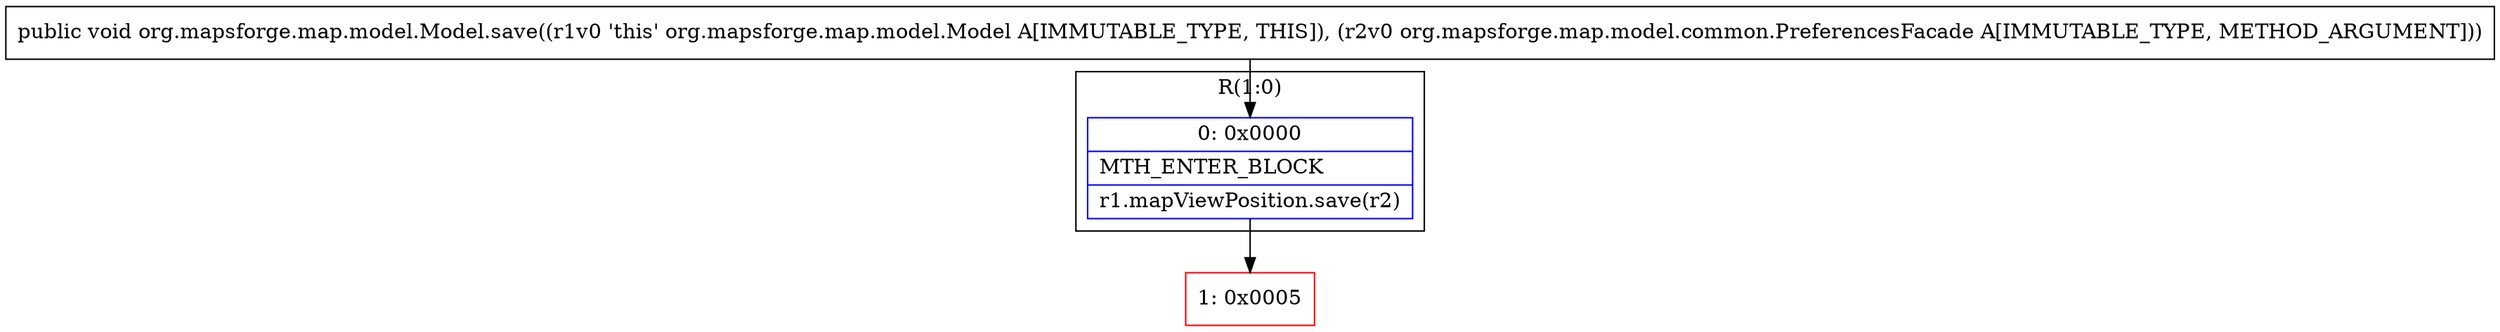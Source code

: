 digraph "CFG fororg.mapsforge.map.model.Model.save(Lorg\/mapsforge\/map\/model\/common\/PreferencesFacade;)V" {
subgraph cluster_Region_2079423700 {
label = "R(1:0)";
node [shape=record,color=blue];
Node_0 [shape=record,label="{0\:\ 0x0000|MTH_ENTER_BLOCK\l|r1.mapViewPosition.save(r2)\l}"];
}
Node_1 [shape=record,color=red,label="{1\:\ 0x0005}"];
MethodNode[shape=record,label="{public void org.mapsforge.map.model.Model.save((r1v0 'this' org.mapsforge.map.model.Model A[IMMUTABLE_TYPE, THIS]), (r2v0 org.mapsforge.map.model.common.PreferencesFacade A[IMMUTABLE_TYPE, METHOD_ARGUMENT])) }"];
MethodNode -> Node_0;
Node_0 -> Node_1;
}

